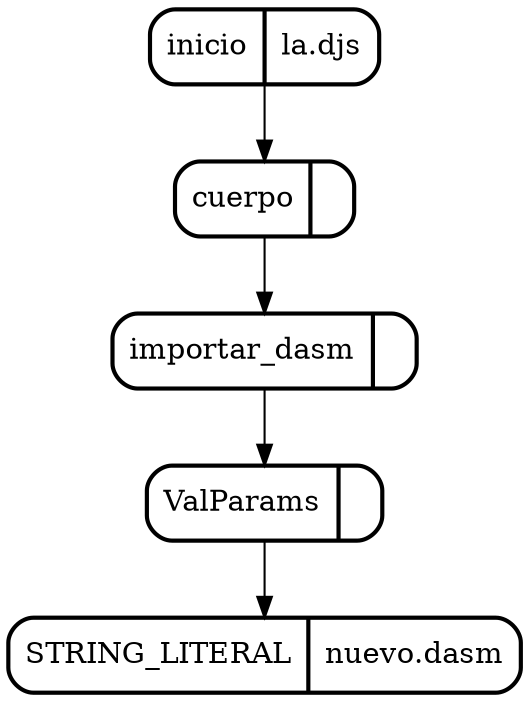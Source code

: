 digraph G {
node[shape=Mrecord]
5[label="inicio | la.djs",style=bold]
4[label="cuerpo | ",style=bold]
{5}->{4}
3[label="importar_dasm | ",style=bold]
{4}->{3}
2[label="ValParams | ",style=bold]
{3}->{2}
1[label="STRING_LITERAL | nuevo.dasm",style=bold]
{2}->{1}

}